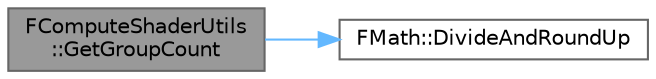 digraph "FComputeShaderUtils::GetGroupCount"
{
 // INTERACTIVE_SVG=YES
 // LATEX_PDF_SIZE
  bgcolor="transparent";
  edge [fontname=Helvetica,fontsize=10,labelfontname=Helvetica,labelfontsize=10];
  node [fontname=Helvetica,fontsize=10,shape=box,height=0.2,width=0.4];
  rankdir="LR";
  Node1 [id="Node000001",label="FComputeShaderUtils\l::GetGroupCount",height=0.2,width=0.4,color="gray40", fillcolor="grey60", style="filled", fontcolor="black",tooltip=" "];
  Node1 -> Node2 [id="edge1_Node000001_Node000002",color="steelblue1",style="solid",tooltip=" "];
  Node2 [id="Node000002",label="FMath::DivideAndRoundUp",height=0.2,width=0.4,color="grey40", fillcolor="white", style="filled",URL="$dc/d20/structFMath.html#ae928a1450f7427dabf9ee2bec4677742",tooltip="Divides two integers and rounds up."];
}

